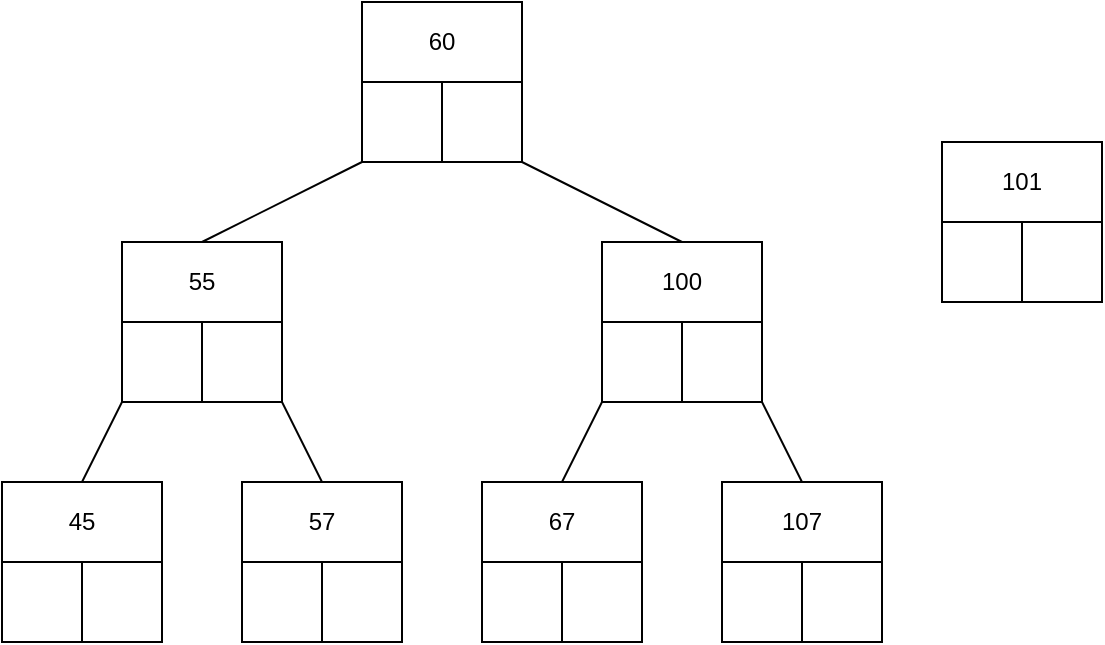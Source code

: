 <mxfile version="17.4.2" type="github">
  <diagram id="Bd8AebASSwnwmHRj-B82" name="Page-1">
    <mxGraphModel dx="677" dy="347" grid="1" gridSize="10" guides="1" tooltips="1" connect="1" arrows="1" fold="1" page="1" pageScale="1" pageWidth="850" pageHeight="1100" math="0" shadow="0">
      <root>
        <mxCell id="0" />
        <mxCell id="1" parent="0" />
        <mxCell id="XnTpDphRwyGdSZoY5Uar-5" value="" style="group" vertex="1" connectable="0" parent="1">
          <mxGeometry x="320" y="480" width="80" height="80" as="geometry" />
        </mxCell>
        <mxCell id="XnTpDphRwyGdSZoY5Uar-6" value="" style="whiteSpace=wrap;html=1;aspect=fixed;" vertex="1" parent="XnTpDphRwyGdSZoY5Uar-5">
          <mxGeometry width="80" height="80" as="geometry" />
        </mxCell>
        <mxCell id="XnTpDphRwyGdSZoY5Uar-7" value="" style="whiteSpace=wrap;html=1;aspect=fixed;" vertex="1" parent="XnTpDphRwyGdSZoY5Uar-5">
          <mxGeometry y="40" width="40" height="40" as="geometry" />
        </mxCell>
        <mxCell id="XnTpDphRwyGdSZoY5Uar-8" value="" style="whiteSpace=wrap;html=1;aspect=fixed;" vertex="1" parent="XnTpDphRwyGdSZoY5Uar-5">
          <mxGeometry x="40" y="40" width="40" height="40" as="geometry" />
        </mxCell>
        <mxCell id="XnTpDphRwyGdSZoY5Uar-44" value="67" style="rounded=0;whiteSpace=wrap;html=1;" vertex="1" parent="XnTpDphRwyGdSZoY5Uar-5">
          <mxGeometry width="80" height="40" as="geometry" />
        </mxCell>
        <mxCell id="XnTpDphRwyGdSZoY5Uar-9" value="" style="group" vertex="1" connectable="0" parent="1">
          <mxGeometry x="440" y="480" width="80" height="80" as="geometry" />
        </mxCell>
        <mxCell id="XnTpDphRwyGdSZoY5Uar-10" value="" style="whiteSpace=wrap;html=1;aspect=fixed;" vertex="1" parent="XnTpDphRwyGdSZoY5Uar-9">
          <mxGeometry width="80" height="80" as="geometry" />
        </mxCell>
        <mxCell id="XnTpDphRwyGdSZoY5Uar-11" value="" style="whiteSpace=wrap;html=1;aspect=fixed;" vertex="1" parent="XnTpDphRwyGdSZoY5Uar-9">
          <mxGeometry y="40" width="40" height="40" as="geometry" />
        </mxCell>
        <mxCell id="XnTpDphRwyGdSZoY5Uar-12" value="" style="whiteSpace=wrap;html=1;aspect=fixed;" vertex="1" parent="XnTpDphRwyGdSZoY5Uar-9">
          <mxGeometry x="40" y="40" width="40" height="40" as="geometry" />
        </mxCell>
        <mxCell id="XnTpDphRwyGdSZoY5Uar-43" value="107" style="rounded=0;whiteSpace=wrap;html=1;" vertex="1" parent="XnTpDphRwyGdSZoY5Uar-9">
          <mxGeometry width="80" height="40" as="geometry" />
        </mxCell>
        <mxCell id="XnTpDphRwyGdSZoY5Uar-13" value="" style="group" vertex="1" connectable="0" parent="1">
          <mxGeometry x="80" y="480" width="80" height="80" as="geometry" />
        </mxCell>
        <mxCell id="XnTpDphRwyGdSZoY5Uar-14" value="" style="whiteSpace=wrap;html=1;aspect=fixed;" vertex="1" parent="XnTpDphRwyGdSZoY5Uar-13">
          <mxGeometry width="80" height="80" as="geometry" />
        </mxCell>
        <mxCell id="XnTpDphRwyGdSZoY5Uar-15" value="" style="whiteSpace=wrap;html=1;aspect=fixed;" vertex="1" parent="XnTpDphRwyGdSZoY5Uar-13">
          <mxGeometry y="40" width="40" height="40" as="geometry" />
        </mxCell>
        <mxCell id="XnTpDphRwyGdSZoY5Uar-16" value="" style="whiteSpace=wrap;html=1;aspect=fixed;" vertex="1" parent="XnTpDphRwyGdSZoY5Uar-13">
          <mxGeometry x="40" y="40" width="40" height="40" as="geometry" />
        </mxCell>
        <mxCell id="XnTpDphRwyGdSZoY5Uar-46" value="45" style="rounded=0;whiteSpace=wrap;html=1;" vertex="1" parent="XnTpDphRwyGdSZoY5Uar-13">
          <mxGeometry width="80" height="40" as="geometry" />
        </mxCell>
        <mxCell id="XnTpDphRwyGdSZoY5Uar-17" value="" style="group" vertex="1" connectable="0" parent="1">
          <mxGeometry x="200" y="480" width="80" height="80" as="geometry" />
        </mxCell>
        <mxCell id="XnTpDphRwyGdSZoY5Uar-18" value="" style="whiteSpace=wrap;html=1;aspect=fixed;" vertex="1" parent="XnTpDphRwyGdSZoY5Uar-17">
          <mxGeometry width="80" height="80" as="geometry" />
        </mxCell>
        <mxCell id="XnTpDphRwyGdSZoY5Uar-19" value="" style="whiteSpace=wrap;html=1;aspect=fixed;" vertex="1" parent="XnTpDphRwyGdSZoY5Uar-17">
          <mxGeometry y="40" width="40" height="40" as="geometry" />
        </mxCell>
        <mxCell id="XnTpDphRwyGdSZoY5Uar-20" value="" style="whiteSpace=wrap;html=1;aspect=fixed;" vertex="1" parent="XnTpDphRwyGdSZoY5Uar-17">
          <mxGeometry x="40" y="40" width="40" height="40" as="geometry" />
        </mxCell>
        <mxCell id="XnTpDphRwyGdSZoY5Uar-45" value="57" style="rounded=0;whiteSpace=wrap;html=1;" vertex="1" parent="XnTpDphRwyGdSZoY5Uar-17">
          <mxGeometry width="80" height="40" as="geometry" />
        </mxCell>
        <mxCell id="XnTpDphRwyGdSZoY5Uar-21" value="" style="group" vertex="1" connectable="0" parent="1">
          <mxGeometry x="140" y="360" width="80" height="80" as="geometry" />
        </mxCell>
        <mxCell id="XnTpDphRwyGdSZoY5Uar-22" value="" style="whiteSpace=wrap;html=1;aspect=fixed;" vertex="1" parent="XnTpDphRwyGdSZoY5Uar-21">
          <mxGeometry width="80" height="80" as="geometry" />
        </mxCell>
        <mxCell id="XnTpDphRwyGdSZoY5Uar-23" value="" style="whiteSpace=wrap;html=1;aspect=fixed;" vertex="1" parent="XnTpDphRwyGdSZoY5Uar-21">
          <mxGeometry y="40" width="40" height="40" as="geometry" />
        </mxCell>
        <mxCell id="XnTpDphRwyGdSZoY5Uar-24" value="" style="whiteSpace=wrap;html=1;aspect=fixed;" vertex="1" parent="XnTpDphRwyGdSZoY5Uar-21">
          <mxGeometry x="40" y="40" width="40" height="40" as="geometry" />
        </mxCell>
        <mxCell id="XnTpDphRwyGdSZoY5Uar-41" value="55" style="rounded=0;whiteSpace=wrap;html=1;" vertex="1" parent="XnTpDphRwyGdSZoY5Uar-21">
          <mxGeometry width="80" height="40" as="geometry" />
        </mxCell>
        <mxCell id="XnTpDphRwyGdSZoY5Uar-25" value="" style="group" vertex="1" connectable="0" parent="1">
          <mxGeometry x="380" y="360" width="80" height="80" as="geometry" />
        </mxCell>
        <mxCell id="XnTpDphRwyGdSZoY5Uar-26" value="" style="whiteSpace=wrap;html=1;aspect=fixed;" vertex="1" parent="XnTpDphRwyGdSZoY5Uar-25">
          <mxGeometry width="80" height="80" as="geometry" />
        </mxCell>
        <mxCell id="XnTpDphRwyGdSZoY5Uar-27" value="" style="whiteSpace=wrap;html=1;aspect=fixed;" vertex="1" parent="XnTpDphRwyGdSZoY5Uar-25">
          <mxGeometry y="40" width="40" height="40" as="geometry" />
        </mxCell>
        <mxCell id="XnTpDphRwyGdSZoY5Uar-28" value="" style="whiteSpace=wrap;html=1;aspect=fixed;" vertex="1" parent="XnTpDphRwyGdSZoY5Uar-25">
          <mxGeometry x="40" y="40" width="40" height="40" as="geometry" />
        </mxCell>
        <mxCell id="XnTpDphRwyGdSZoY5Uar-42" value="100" style="rounded=0;whiteSpace=wrap;html=1;" vertex="1" parent="XnTpDphRwyGdSZoY5Uar-25">
          <mxGeometry width="80" height="40" as="geometry" />
        </mxCell>
        <mxCell id="XnTpDphRwyGdSZoY5Uar-29" value="" style="endArrow=none;html=1;rounded=0;exitX=0.5;exitY=0;exitDx=0;exitDy=0;entryX=0;entryY=1;entryDx=0;entryDy=0;" edge="1" parent="1" source="XnTpDphRwyGdSZoY5Uar-22" target="XnTpDphRwyGdSZoY5Uar-2">
          <mxGeometry width="50" height="50" relative="1" as="geometry">
            <mxPoint x="290" y="440" as="sourcePoint" />
            <mxPoint x="340" y="390" as="targetPoint" />
          </mxGeometry>
        </mxCell>
        <mxCell id="XnTpDphRwyGdSZoY5Uar-30" value="" style="endArrow=none;html=1;rounded=0;exitX=0.5;exitY=0;exitDx=0;exitDy=0;entryX=1;entryY=1;entryDx=0;entryDy=0;" edge="1" parent="1" source="XnTpDphRwyGdSZoY5Uar-26" target="XnTpDphRwyGdSZoY5Uar-3">
          <mxGeometry width="50" height="50" relative="1" as="geometry">
            <mxPoint x="190" y="370" as="sourcePoint" />
            <mxPoint x="270" y="330" as="targetPoint" />
          </mxGeometry>
        </mxCell>
        <mxCell id="XnTpDphRwyGdSZoY5Uar-35" value="" style="endArrow=none;html=1;rounded=0;exitX=0.5;exitY=0;exitDx=0;exitDy=0;entryX=0;entryY=1;entryDx=0;entryDy=0;" edge="1" parent="1" source="XnTpDphRwyGdSZoY5Uar-14" target="XnTpDphRwyGdSZoY5Uar-23">
          <mxGeometry width="50" height="50" relative="1" as="geometry">
            <mxPoint x="240" y="420" as="sourcePoint" />
            <mxPoint x="320" y="380" as="targetPoint" />
          </mxGeometry>
        </mxCell>
        <mxCell id="XnTpDphRwyGdSZoY5Uar-36" value="" style="endArrow=none;html=1;rounded=0;exitX=0.5;exitY=0;exitDx=0;exitDy=0;entryX=1;entryY=1;entryDx=0;entryDy=0;" edge="1" parent="1" source="XnTpDphRwyGdSZoY5Uar-18" target="XnTpDphRwyGdSZoY5Uar-24">
          <mxGeometry width="50" height="50" relative="1" as="geometry">
            <mxPoint x="140" y="490" as="sourcePoint" />
            <mxPoint x="220" y="450" as="targetPoint" />
          </mxGeometry>
        </mxCell>
        <mxCell id="XnTpDphRwyGdSZoY5Uar-37" value="" style="endArrow=none;html=1;rounded=0;exitX=0.5;exitY=0;exitDx=0;exitDy=0;entryX=0;entryY=1;entryDx=0;entryDy=0;" edge="1" parent="1" source="XnTpDphRwyGdSZoY5Uar-6" target="XnTpDphRwyGdSZoY5Uar-27">
          <mxGeometry width="50" height="50" relative="1" as="geometry">
            <mxPoint x="260" y="440" as="sourcePoint" />
            <mxPoint x="340" y="400" as="targetPoint" />
          </mxGeometry>
        </mxCell>
        <mxCell id="XnTpDphRwyGdSZoY5Uar-38" value="" style="endArrow=none;html=1;rounded=0;exitX=0.5;exitY=0;exitDx=0;exitDy=0;entryX=1;entryY=1;entryDx=0;entryDy=0;" edge="1" parent="1" source="XnTpDphRwyGdSZoY5Uar-10" target="XnTpDphRwyGdSZoY5Uar-28">
          <mxGeometry width="50" height="50" relative="1" as="geometry">
            <mxPoint x="270" y="450" as="sourcePoint" />
            <mxPoint x="350" y="410" as="targetPoint" />
          </mxGeometry>
        </mxCell>
        <mxCell id="XnTpDphRwyGdSZoY5Uar-2" value="" style="whiteSpace=wrap;html=1;aspect=fixed;" vertex="1" parent="1">
          <mxGeometry x="260" y="280" width="40" height="40" as="geometry" />
        </mxCell>
        <mxCell id="XnTpDphRwyGdSZoY5Uar-3" value="" style="whiteSpace=wrap;html=1;aspect=fixed;" vertex="1" parent="1">
          <mxGeometry x="300" y="280" width="40" height="40" as="geometry" />
        </mxCell>
        <mxCell id="XnTpDphRwyGdSZoY5Uar-40" value="60" style="rounded=0;whiteSpace=wrap;html=1;" vertex="1" parent="1">
          <mxGeometry x="260" y="240" width="80" height="40" as="geometry" />
        </mxCell>
        <mxCell id="XnTpDphRwyGdSZoY5Uar-47" value="" style="whiteSpace=wrap;html=1;aspect=fixed;" vertex="1" parent="1">
          <mxGeometry x="550" y="350" width="40" height="40" as="geometry" />
        </mxCell>
        <mxCell id="XnTpDphRwyGdSZoY5Uar-48" value="" style="whiteSpace=wrap;html=1;aspect=fixed;" vertex="1" parent="1">
          <mxGeometry x="590" y="350" width="40" height="40" as="geometry" />
        </mxCell>
        <mxCell id="XnTpDphRwyGdSZoY5Uar-49" value="101" style="rounded=0;whiteSpace=wrap;html=1;" vertex="1" parent="1">
          <mxGeometry x="550" y="310" width="80" height="40" as="geometry" />
        </mxCell>
      </root>
    </mxGraphModel>
  </diagram>
</mxfile>
